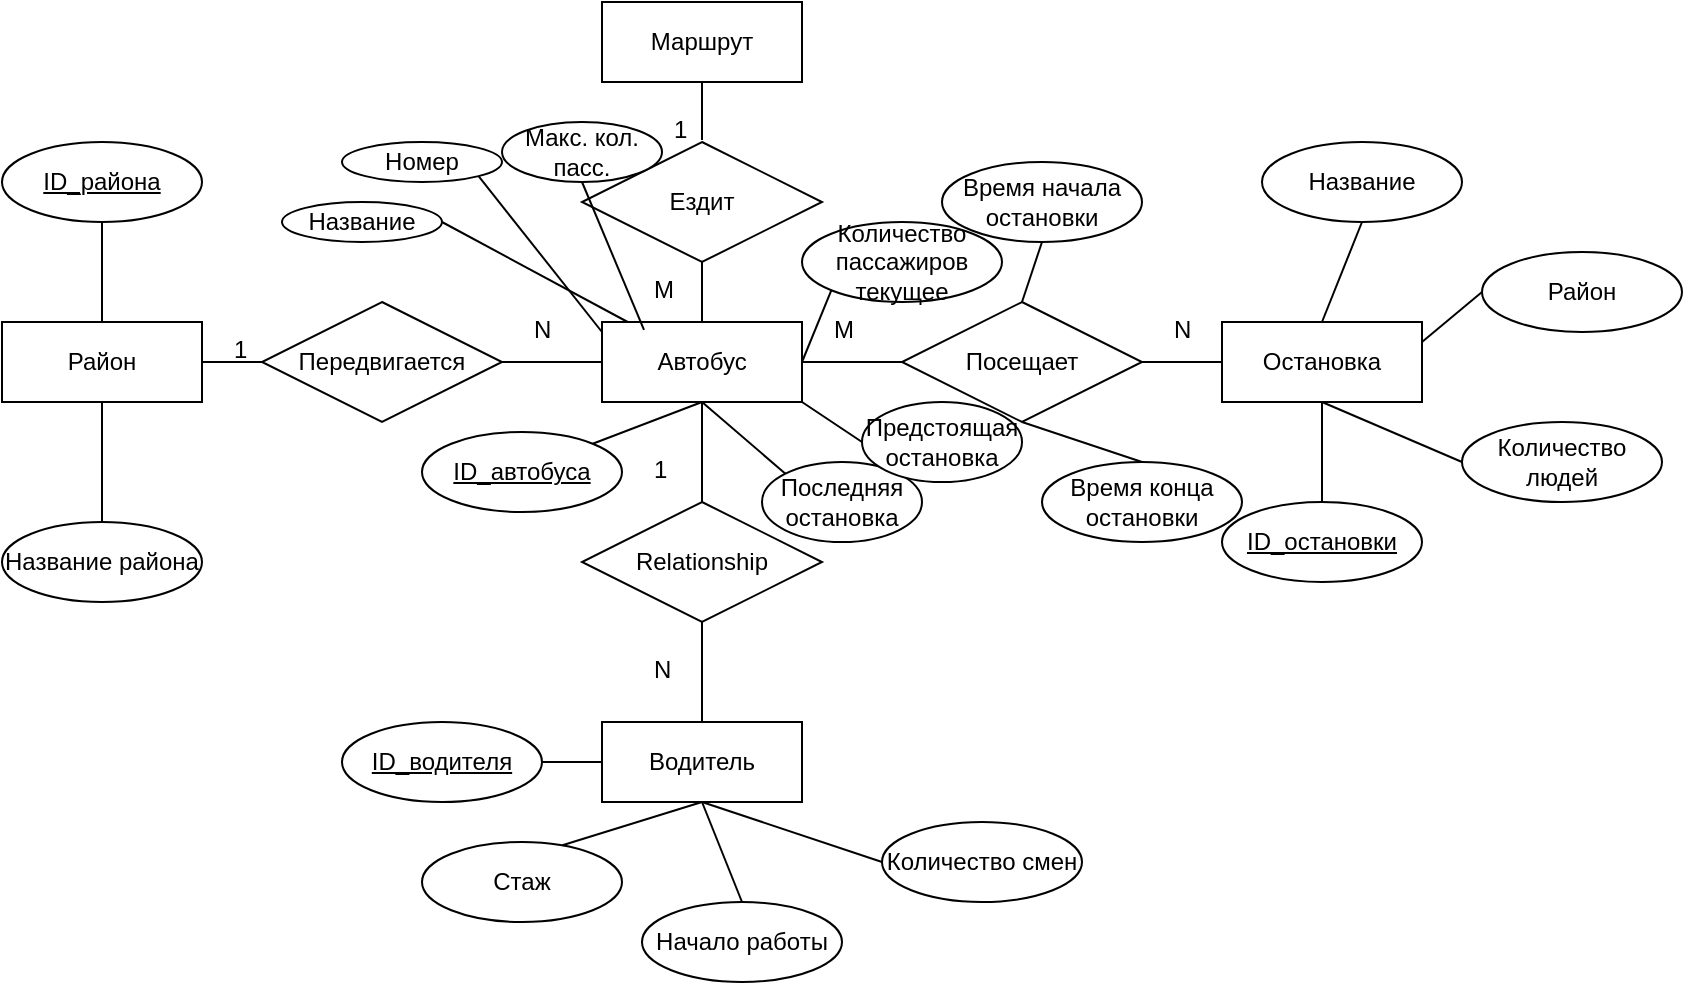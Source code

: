 <mxfile version="22.1.4" type="github">
  <diagram name="Page-1" id="ehM1Uk2JdU_CmxQ2uJDR">
    <mxGraphModel dx="2140" dy="574" grid="1" gridSize="10" guides="1" tooltips="1" connect="1" arrows="1" fold="1" page="1" pageScale="1" pageWidth="850" pageHeight="1100" math="0" shadow="0">
      <root>
        <mxCell id="0" />
        <mxCell id="1" parent="0" />
        <mxCell id="u2qj-1X_5qv3LB7qHJZb-1" value="Автобус" style="whiteSpace=wrap;html=1;align=center;" vertex="1" parent="1">
          <mxGeometry x="80" y="200" width="100" height="40" as="geometry" />
        </mxCell>
        <mxCell id="u2qj-1X_5qv3LB7qHJZb-2" value="Остановка" style="whiteSpace=wrap;html=1;align=center;" vertex="1" parent="1">
          <mxGeometry x="390" y="200" width="100" height="40" as="geometry" />
        </mxCell>
        <mxCell id="u2qj-1X_5qv3LB7qHJZb-3" value="Посещает" style="shape=rhombus;perimeter=rhombusPerimeter;whiteSpace=wrap;html=1;align=center;" vertex="1" parent="1">
          <mxGeometry x="230" y="190" width="120" height="60" as="geometry" />
        </mxCell>
        <mxCell id="u2qj-1X_5qv3LB7qHJZb-4" value="" style="endArrow=none;html=1;rounded=0;exitX=1;exitY=0.5;exitDx=0;exitDy=0;entryX=0;entryY=0.5;entryDx=0;entryDy=0;" edge="1" parent="1" source="u2qj-1X_5qv3LB7qHJZb-1" target="u2qj-1X_5qv3LB7qHJZb-3">
          <mxGeometry relative="1" as="geometry">
            <mxPoint x="190" y="230" as="sourcePoint" />
            <mxPoint x="350" y="230" as="targetPoint" />
          </mxGeometry>
        </mxCell>
        <mxCell id="u2qj-1X_5qv3LB7qHJZb-5" value="" style="endArrow=none;html=1;rounded=0;exitX=1;exitY=0.5;exitDx=0;exitDy=0;entryX=0;entryY=0.5;entryDx=0;entryDy=0;" edge="1" parent="1" source="u2qj-1X_5qv3LB7qHJZb-3" target="u2qj-1X_5qv3LB7qHJZb-2">
          <mxGeometry relative="1" as="geometry">
            <mxPoint x="380" y="270" as="sourcePoint" />
            <mxPoint x="540" y="270" as="targetPoint" />
          </mxGeometry>
        </mxCell>
        <mxCell id="u2qj-1X_5qv3LB7qHJZb-6" value="Маршрут" style="whiteSpace=wrap;html=1;align=center;" vertex="1" parent="1">
          <mxGeometry x="80" y="40" width="100" height="40" as="geometry" />
        </mxCell>
        <mxCell id="u2qj-1X_5qv3LB7qHJZb-7" value="Ездит" style="shape=rhombus;perimeter=rhombusPerimeter;whiteSpace=wrap;html=1;align=center;" vertex="1" parent="1">
          <mxGeometry x="70" y="110" width="120" height="60" as="geometry" />
        </mxCell>
        <mxCell id="u2qj-1X_5qv3LB7qHJZb-8" value="" style="endArrow=none;html=1;rounded=0;entryX=0.5;entryY=1;entryDx=0;entryDy=0;" edge="1" parent="1" target="u2qj-1X_5qv3LB7qHJZb-7">
          <mxGeometry relative="1" as="geometry">
            <mxPoint x="130" y="200" as="sourcePoint" />
            <mxPoint x="280" y="300" as="targetPoint" />
          </mxGeometry>
        </mxCell>
        <mxCell id="u2qj-1X_5qv3LB7qHJZb-9" value="" style="endArrow=none;html=1;rounded=0;entryX=0.5;entryY=1;entryDx=0;entryDy=0;" edge="1" parent="1" target="u2qj-1X_5qv3LB7qHJZb-6">
          <mxGeometry relative="1" as="geometry">
            <mxPoint x="130" y="109" as="sourcePoint" />
            <mxPoint x="380" y="100" as="targetPoint" />
          </mxGeometry>
        </mxCell>
        <mxCell id="u2qj-1X_5qv3LB7qHJZb-10" value="Водитель" style="whiteSpace=wrap;html=1;align=center;" vertex="1" parent="1">
          <mxGeometry x="80" y="400" width="100" height="40" as="geometry" />
        </mxCell>
        <mxCell id="u2qj-1X_5qv3LB7qHJZb-11" value="Relationship" style="shape=rhombus;perimeter=rhombusPerimeter;whiteSpace=wrap;html=1;align=center;" vertex="1" parent="1">
          <mxGeometry x="70" y="290" width="120" height="60" as="geometry" />
        </mxCell>
        <mxCell id="u2qj-1X_5qv3LB7qHJZb-12" value="" style="endArrow=none;html=1;rounded=0;exitX=0.5;exitY=0;exitDx=0;exitDy=0;entryX=0.5;entryY=1;entryDx=0;entryDy=0;" edge="1" parent="1" source="u2qj-1X_5qv3LB7qHJZb-10" target="u2qj-1X_5qv3LB7qHJZb-11">
          <mxGeometry relative="1" as="geometry">
            <mxPoint x="270" y="380" as="sourcePoint" />
            <mxPoint x="430" y="380" as="targetPoint" />
          </mxGeometry>
        </mxCell>
        <mxCell id="u2qj-1X_5qv3LB7qHJZb-13" value="" style="endArrow=none;html=1;rounded=0;exitX=0.5;exitY=1;exitDx=0;exitDy=0;entryX=0.5;entryY=0;entryDx=0;entryDy=0;" edge="1" parent="1" source="u2qj-1X_5qv3LB7qHJZb-1" target="u2qj-1X_5qv3LB7qHJZb-11">
          <mxGeometry relative="1" as="geometry">
            <mxPoint x="190" y="230" as="sourcePoint" />
            <mxPoint x="350" y="230" as="targetPoint" />
          </mxGeometry>
        </mxCell>
        <mxCell id="u2qj-1X_5qv3LB7qHJZb-14" value="1" style="text;strokeColor=none;fillColor=none;spacingLeft=4;spacingRight=4;overflow=hidden;rotatable=0;points=[[0,0.5],[1,0.5]];portConstraint=eastwest;fontSize=12;whiteSpace=wrap;html=1;" vertex="1" parent="1">
          <mxGeometry x="100" y="260" width="40" height="30" as="geometry" />
        </mxCell>
        <mxCell id="u2qj-1X_5qv3LB7qHJZb-15" value="N" style="text;strokeColor=none;fillColor=none;spacingLeft=4;spacingRight=4;overflow=hidden;rotatable=0;points=[[0,0.5],[1,0.5]];portConstraint=eastwest;fontSize=12;whiteSpace=wrap;html=1;" vertex="1" parent="1">
          <mxGeometry x="100" y="360" width="40" height="30" as="geometry" />
        </mxCell>
        <mxCell id="u2qj-1X_5qv3LB7qHJZb-16" value="N" style="text;strokeColor=none;fillColor=none;spacingLeft=4;spacingRight=4;overflow=hidden;rotatable=0;points=[[0,0.5],[1,0.5]];portConstraint=eastwest;fontSize=12;whiteSpace=wrap;html=1;" vertex="1" parent="1">
          <mxGeometry x="360" y="190" width="40" height="30" as="geometry" />
        </mxCell>
        <mxCell id="u2qj-1X_5qv3LB7qHJZb-17" value="M" style="text;strokeColor=none;fillColor=none;spacingLeft=4;spacingRight=4;overflow=hidden;rotatable=0;points=[[0,0.5],[1,0.5]];portConstraint=eastwest;fontSize=12;whiteSpace=wrap;html=1;" vertex="1" parent="1">
          <mxGeometry x="190" y="190" width="40" height="30" as="geometry" />
        </mxCell>
        <mxCell id="u2qj-1X_5qv3LB7qHJZb-18" value="1" style="text;strokeColor=none;fillColor=none;spacingLeft=4;spacingRight=4;overflow=hidden;rotatable=0;points=[[0,0.5],[1,0.5]];portConstraint=eastwest;fontSize=12;whiteSpace=wrap;html=1;" vertex="1" parent="1">
          <mxGeometry x="110" y="90" width="40" height="30" as="geometry" />
        </mxCell>
        <mxCell id="u2qj-1X_5qv3LB7qHJZb-20" value="" style="endArrow=none;html=1;rounded=0;exitX=0.5;exitY=0;exitDx=0;exitDy=0;entryX=0.5;entryY=1;entryDx=0;entryDy=0;" edge="1" parent="1" source="u2qj-1X_5qv3LB7qHJZb-1" target="u2qj-1X_5qv3LB7qHJZb-19">
          <mxGeometry relative="1" as="geometry">
            <mxPoint x="130" y="200" as="sourcePoint" />
            <mxPoint x="130" y="170" as="targetPoint" />
          </mxGeometry>
        </mxCell>
        <mxCell id="u2qj-1X_5qv3LB7qHJZb-19" value="M" style="text;strokeColor=none;fillColor=none;spacingLeft=4;spacingRight=4;overflow=hidden;rotatable=0;points=[[0,0.5],[1,0.5]];portConstraint=eastwest;fontSize=12;whiteSpace=wrap;html=1;" vertex="1" parent="1">
          <mxGeometry x="100" y="170" width="40" height="30" as="geometry" />
        </mxCell>
        <mxCell id="u2qj-1X_5qv3LB7qHJZb-22" value="Район" style="whiteSpace=wrap;html=1;align=center;" vertex="1" parent="1">
          <mxGeometry x="-220" y="200" width="100" height="40" as="geometry" />
        </mxCell>
        <mxCell id="u2qj-1X_5qv3LB7qHJZb-23" value="Передвигается" style="shape=rhombus;perimeter=rhombusPerimeter;whiteSpace=wrap;html=1;align=center;" vertex="1" parent="1">
          <mxGeometry x="-90" y="190" width="120" height="60" as="geometry" />
        </mxCell>
        <mxCell id="u2qj-1X_5qv3LB7qHJZb-24" value="" style="endArrow=none;html=1;rounded=0;exitX=1;exitY=0.5;exitDx=0;exitDy=0;entryX=0;entryY=0.5;entryDx=0;entryDy=0;" edge="1" parent="1" source="u2qj-1X_5qv3LB7qHJZb-22" target="u2qj-1X_5qv3LB7qHJZb-23">
          <mxGeometry relative="1" as="geometry">
            <mxPoint x="-80" y="270" as="sourcePoint" />
            <mxPoint x="80" y="270" as="targetPoint" />
          </mxGeometry>
        </mxCell>
        <mxCell id="u2qj-1X_5qv3LB7qHJZb-25" value="" style="endArrow=none;html=1;rounded=0;exitX=1;exitY=0.5;exitDx=0;exitDy=0;entryX=0;entryY=0.5;entryDx=0;entryDy=0;" edge="1" parent="1" source="u2qj-1X_5qv3LB7qHJZb-23" target="u2qj-1X_5qv3LB7qHJZb-1">
          <mxGeometry relative="1" as="geometry">
            <mxPoint x="-110" y="230" as="sourcePoint" />
            <mxPoint x="-80" y="230" as="targetPoint" />
          </mxGeometry>
        </mxCell>
        <mxCell id="u2qj-1X_5qv3LB7qHJZb-26" value="N" style="text;strokeColor=none;fillColor=none;spacingLeft=4;spacingRight=4;overflow=hidden;rotatable=0;points=[[0,0.5],[1,0.5]];portConstraint=eastwest;fontSize=12;whiteSpace=wrap;html=1;" vertex="1" parent="1">
          <mxGeometry x="40" y="190" width="40" height="30" as="geometry" />
        </mxCell>
        <mxCell id="u2qj-1X_5qv3LB7qHJZb-27" value="1" style="text;strokeColor=none;fillColor=none;spacingLeft=4;spacingRight=4;overflow=hidden;rotatable=0;points=[[0,0.5],[1,0.5]];portConstraint=eastwest;fontSize=12;whiteSpace=wrap;html=1;" vertex="1" parent="1">
          <mxGeometry x="-110" y="200" width="40" height="30" as="geometry" />
        </mxCell>
        <mxCell id="u2qj-1X_5qv3LB7qHJZb-28" value="Название района" style="ellipse;whiteSpace=wrap;html=1;align=center;" vertex="1" parent="1">
          <mxGeometry x="-220" y="300" width="100" height="40" as="geometry" />
        </mxCell>
        <mxCell id="u2qj-1X_5qv3LB7qHJZb-29" value="ID_района" style="ellipse;whiteSpace=wrap;html=1;align=center;fontStyle=4;" vertex="1" parent="1">
          <mxGeometry x="-220" y="110" width="100" height="40" as="geometry" />
        </mxCell>
        <mxCell id="u2qj-1X_5qv3LB7qHJZb-30" value="" style="endArrow=none;html=1;rounded=0;exitX=0.5;exitY=1;exitDx=0;exitDy=0;entryX=0.5;entryY=0;entryDx=0;entryDy=0;" edge="1" parent="1" source="u2qj-1X_5qv3LB7qHJZb-22" target="u2qj-1X_5qv3LB7qHJZb-28">
          <mxGeometry relative="1" as="geometry">
            <mxPoint x="-90" y="280" as="sourcePoint" />
            <mxPoint x="70" y="280" as="targetPoint" />
          </mxGeometry>
        </mxCell>
        <mxCell id="u2qj-1X_5qv3LB7qHJZb-31" value="" style="endArrow=none;html=1;rounded=0;exitX=0.5;exitY=1;exitDx=0;exitDy=0;entryX=0.5;entryY=0;entryDx=0;entryDy=0;" edge="1" parent="1" source="u2qj-1X_5qv3LB7qHJZb-29" target="u2qj-1X_5qv3LB7qHJZb-22">
          <mxGeometry relative="1" as="geometry">
            <mxPoint x="-60" y="160" as="sourcePoint" />
            <mxPoint x="100" y="160" as="targetPoint" />
          </mxGeometry>
        </mxCell>
        <mxCell id="u2qj-1X_5qv3LB7qHJZb-32" value="ID_водителя" style="ellipse;whiteSpace=wrap;html=1;align=center;fontStyle=4;" vertex="1" parent="1">
          <mxGeometry x="-50" y="400" width="100" height="40" as="geometry" />
        </mxCell>
        <mxCell id="u2qj-1X_5qv3LB7qHJZb-33" value="Стаж" style="ellipse;whiteSpace=wrap;html=1;align=center;" vertex="1" parent="1">
          <mxGeometry x="-10" y="460" width="100" height="40" as="geometry" />
        </mxCell>
        <mxCell id="u2qj-1X_5qv3LB7qHJZb-34" value="Начало работы" style="ellipse;whiteSpace=wrap;html=1;align=center;" vertex="1" parent="1">
          <mxGeometry x="100" y="490" width="100" height="40" as="geometry" />
        </mxCell>
        <mxCell id="u2qj-1X_5qv3LB7qHJZb-35" value="Количество смен" style="ellipse;whiteSpace=wrap;html=1;align=center;" vertex="1" parent="1">
          <mxGeometry x="220" y="450" width="100" height="40" as="geometry" />
        </mxCell>
        <mxCell id="u2qj-1X_5qv3LB7qHJZb-37" value="" style="endArrow=none;html=1;rounded=0;exitX=1;exitY=0.5;exitDx=0;exitDy=0;" edge="1" parent="1" source="u2qj-1X_5qv3LB7qHJZb-32">
          <mxGeometry relative="1" as="geometry">
            <mxPoint x="70" y="420" as="sourcePoint" />
            <mxPoint x="80" y="420" as="targetPoint" />
          </mxGeometry>
        </mxCell>
        <mxCell id="u2qj-1X_5qv3LB7qHJZb-38" value="" style="endArrow=none;html=1;rounded=0;exitX=0.702;exitY=0.04;exitDx=0;exitDy=0;exitPerimeter=0;entryX=0.5;entryY=1;entryDx=0;entryDy=0;" edge="1" parent="1" source="u2qj-1X_5qv3LB7qHJZb-33" target="u2qj-1X_5qv3LB7qHJZb-10">
          <mxGeometry relative="1" as="geometry">
            <mxPoint x="60" y="430" as="sourcePoint" />
            <mxPoint x="90" y="430" as="targetPoint" />
          </mxGeometry>
        </mxCell>
        <mxCell id="u2qj-1X_5qv3LB7qHJZb-39" value="" style="endArrow=none;html=1;rounded=0;exitX=0.5;exitY=0;exitDx=0;exitDy=0;entryX=0.5;entryY=1;entryDx=0;entryDy=0;" edge="1" parent="1" source="u2qj-1X_5qv3LB7qHJZb-34" target="u2qj-1X_5qv3LB7qHJZb-10">
          <mxGeometry relative="1" as="geometry">
            <mxPoint x="70" y="472" as="sourcePoint" />
            <mxPoint x="140" y="450" as="targetPoint" />
          </mxGeometry>
        </mxCell>
        <mxCell id="u2qj-1X_5qv3LB7qHJZb-40" value="" style="endArrow=none;html=1;rounded=0;exitX=0;exitY=0.5;exitDx=0;exitDy=0;entryX=0.5;entryY=1;entryDx=0;entryDy=0;" edge="1" parent="1" source="u2qj-1X_5qv3LB7qHJZb-35" target="u2qj-1X_5qv3LB7qHJZb-10">
          <mxGeometry relative="1" as="geometry">
            <mxPoint x="160" y="500" as="sourcePoint" />
            <mxPoint x="140" y="450" as="targetPoint" />
          </mxGeometry>
        </mxCell>
        <mxCell id="u2qj-1X_5qv3LB7qHJZb-41" value="ID_остановки" style="ellipse;whiteSpace=wrap;html=1;align=center;fontStyle=4;" vertex="1" parent="1">
          <mxGeometry x="390" y="290" width="100" height="40" as="geometry" />
        </mxCell>
        <mxCell id="u2qj-1X_5qv3LB7qHJZb-42" value="Название" style="ellipse;whiteSpace=wrap;html=1;align=center;" vertex="1" parent="1">
          <mxGeometry x="410" y="110" width="100" height="40" as="geometry" />
        </mxCell>
        <mxCell id="u2qj-1X_5qv3LB7qHJZb-43" value="Район" style="ellipse;whiteSpace=wrap;html=1;align=center;" vertex="1" parent="1">
          <mxGeometry x="520" y="165" width="100" height="40" as="geometry" />
        </mxCell>
        <mxCell id="u2qj-1X_5qv3LB7qHJZb-44" value="Количество людей" style="ellipse;whiteSpace=wrap;html=1;align=center;" vertex="1" parent="1">
          <mxGeometry x="510" y="250" width="100" height="40" as="geometry" />
        </mxCell>
        <mxCell id="u2qj-1X_5qv3LB7qHJZb-45" value="" style="endArrow=none;html=1;rounded=0;exitX=0.5;exitY=1;exitDx=0;exitDy=0;entryX=0.5;entryY=0;entryDx=0;entryDy=0;" edge="1" parent="1" source="u2qj-1X_5qv3LB7qHJZb-2" target="u2qj-1X_5qv3LB7qHJZb-41">
          <mxGeometry relative="1" as="geometry">
            <mxPoint x="470" y="250" as="sourcePoint" />
            <mxPoint x="630" y="250" as="targetPoint" />
          </mxGeometry>
        </mxCell>
        <mxCell id="u2qj-1X_5qv3LB7qHJZb-46" value="" style="endArrow=none;html=1;rounded=0;exitX=0.5;exitY=1;exitDx=0;exitDy=0;entryX=0;entryY=0.5;entryDx=0;entryDy=0;" edge="1" parent="1" source="u2qj-1X_5qv3LB7qHJZb-2" target="u2qj-1X_5qv3LB7qHJZb-44">
          <mxGeometry relative="1" as="geometry">
            <mxPoint x="450" y="250" as="sourcePoint" />
            <mxPoint x="450" y="300" as="targetPoint" />
          </mxGeometry>
        </mxCell>
        <mxCell id="u2qj-1X_5qv3LB7qHJZb-47" value="" style="endArrow=none;html=1;rounded=0;exitX=1;exitY=0.25;exitDx=0;exitDy=0;entryX=0;entryY=0.5;entryDx=0;entryDy=0;" edge="1" parent="1" source="u2qj-1X_5qv3LB7qHJZb-2" target="u2qj-1X_5qv3LB7qHJZb-43">
          <mxGeometry relative="1" as="geometry">
            <mxPoint x="450" y="250" as="sourcePoint" />
            <mxPoint x="520" y="280" as="targetPoint" />
          </mxGeometry>
        </mxCell>
        <mxCell id="u2qj-1X_5qv3LB7qHJZb-48" value="" style="endArrow=none;html=1;rounded=0;exitX=0.5;exitY=0;exitDx=0;exitDy=0;entryX=0.5;entryY=1;entryDx=0;entryDy=0;" edge="1" parent="1" source="u2qj-1X_5qv3LB7qHJZb-2" target="u2qj-1X_5qv3LB7qHJZb-42">
          <mxGeometry relative="1" as="geometry">
            <mxPoint x="500" y="220" as="sourcePoint" />
            <mxPoint x="530" y="195" as="targetPoint" />
          </mxGeometry>
        </mxCell>
        <mxCell id="u2qj-1X_5qv3LB7qHJZb-49" value="Время начала остановки" style="ellipse;whiteSpace=wrap;html=1;align=center;" vertex="1" parent="1">
          <mxGeometry x="250" y="120" width="100" height="40" as="geometry" />
        </mxCell>
        <mxCell id="u2qj-1X_5qv3LB7qHJZb-50" value="Время конца остановки" style="ellipse;whiteSpace=wrap;html=1;align=center;" vertex="1" parent="1">
          <mxGeometry x="300" y="270" width="100" height="40" as="geometry" />
        </mxCell>
        <mxCell id="u2qj-1X_5qv3LB7qHJZb-51" value="" style="endArrow=none;html=1;rounded=0;exitX=0.5;exitY=1;exitDx=0;exitDy=0;entryX=0.5;entryY=0;entryDx=0;entryDy=0;" edge="1" parent="1" source="u2qj-1X_5qv3LB7qHJZb-49" target="u2qj-1X_5qv3LB7qHJZb-3">
          <mxGeometry relative="1" as="geometry">
            <mxPoint x="320" y="180" as="sourcePoint" />
            <mxPoint x="480" y="180" as="targetPoint" />
          </mxGeometry>
        </mxCell>
        <mxCell id="u2qj-1X_5qv3LB7qHJZb-52" value="" style="endArrow=none;html=1;rounded=0;exitX=0.5;exitY=1;exitDx=0;exitDy=0;entryX=0.5;entryY=0;entryDx=0;entryDy=0;" edge="1" parent="1" source="u2qj-1X_5qv3LB7qHJZb-3" target="u2qj-1X_5qv3LB7qHJZb-50">
          <mxGeometry relative="1" as="geometry">
            <mxPoint x="310" y="170" as="sourcePoint" />
            <mxPoint x="300" y="200" as="targetPoint" />
          </mxGeometry>
        </mxCell>
        <mxCell id="u2qj-1X_5qv3LB7qHJZb-54" value="ID_автобуса" style="ellipse;whiteSpace=wrap;html=1;align=center;fontStyle=4;" vertex="1" parent="1">
          <mxGeometry x="-10" y="255" width="100" height="40" as="geometry" />
        </mxCell>
        <mxCell id="u2qj-1X_5qv3LB7qHJZb-56" value="" style="endArrow=none;html=1;rounded=0;exitX=1;exitY=0;exitDx=0;exitDy=0;entryX=0.5;entryY=1;entryDx=0;entryDy=0;" edge="1" parent="1" source="u2qj-1X_5qv3LB7qHJZb-54" target="u2qj-1X_5qv3LB7qHJZb-1">
          <mxGeometry relative="1" as="geometry">
            <mxPoint x="90" y="250" as="sourcePoint" />
            <mxPoint x="260" y="250" as="targetPoint" />
          </mxGeometry>
        </mxCell>
        <mxCell id="u2qj-1X_5qv3LB7qHJZb-58" value="Название" style="ellipse;whiteSpace=wrap;html=1;align=center;" vertex="1" parent="1">
          <mxGeometry x="-80" y="140" width="80" height="20" as="geometry" />
        </mxCell>
        <mxCell id="u2qj-1X_5qv3LB7qHJZb-59" value="Номер" style="ellipse;whiteSpace=wrap;html=1;align=center;" vertex="1" parent="1">
          <mxGeometry x="-50" y="110" width="80" height="20" as="geometry" />
        </mxCell>
        <mxCell id="u2qj-1X_5qv3LB7qHJZb-60" value="Макс. кол. пасс." style="ellipse;whiteSpace=wrap;html=1;align=center;" vertex="1" parent="1">
          <mxGeometry x="30" y="100" width="80" height="30" as="geometry" />
        </mxCell>
        <mxCell id="u2qj-1X_5qv3LB7qHJZb-61" value="" style="endArrow=none;html=1;rounded=0;exitX=0.5;exitY=1;exitDx=0;exitDy=0;entryX=0.025;entryY=1.133;entryDx=0;entryDy=0;entryPerimeter=0;" edge="1" parent="1" source="u2qj-1X_5qv3LB7qHJZb-60" target="u2qj-1X_5qv3LB7qHJZb-19">
          <mxGeometry relative="1" as="geometry">
            <mxPoint x="40" y="160" as="sourcePoint" />
            <mxPoint x="200" y="160" as="targetPoint" />
          </mxGeometry>
        </mxCell>
        <mxCell id="u2qj-1X_5qv3LB7qHJZb-62" value="" style="endArrow=none;html=1;rounded=0;exitX=1;exitY=1;exitDx=0;exitDy=0;entryX=1;entryY=0.5;entryDx=0;entryDy=0;" edge="1" parent="1" source="u2qj-1X_5qv3LB7qHJZb-59" target="u2qj-1X_5qv3LB7qHJZb-26">
          <mxGeometry relative="1" as="geometry">
            <mxPoint x="10" y="160" as="sourcePoint" />
            <mxPoint x="170" y="160" as="targetPoint" />
          </mxGeometry>
        </mxCell>
        <mxCell id="u2qj-1X_5qv3LB7qHJZb-63" value="" style="line;strokeWidth=1;rotatable=0;dashed=0;labelPosition=right;align=left;verticalAlign=middle;spacingTop=0;spacingLeft=6;points=[];portConstraint=eastwest;" vertex="1" parent="1">
          <mxGeometry y="190" height="10" as="geometry" />
        </mxCell>
        <mxCell id="u2qj-1X_5qv3LB7qHJZb-65" value="" style="endArrow=none;html=1;rounded=0;exitX=1;exitY=0.5;exitDx=0;exitDy=0;" edge="1" parent="1" source="u2qj-1X_5qv3LB7qHJZb-58" target="u2qj-1X_5qv3LB7qHJZb-1">
          <mxGeometry relative="1" as="geometry">
            <mxPoint x="30" y="170" as="sourcePoint" />
            <mxPoint x="190" y="170" as="targetPoint" />
          </mxGeometry>
        </mxCell>
        <mxCell id="u2qj-1X_5qv3LB7qHJZb-67" value="Количество пассажиров текущее" style="ellipse;whiteSpace=wrap;html=1;align=center;" vertex="1" parent="1">
          <mxGeometry x="180" y="150" width="100" height="40" as="geometry" />
        </mxCell>
        <mxCell id="u2qj-1X_5qv3LB7qHJZb-68" value="" style="endArrow=none;html=1;rounded=0;exitX=1;exitY=0.5;exitDx=0;exitDy=0;entryX=0;entryY=1;entryDx=0;entryDy=0;" edge="1" parent="1" source="u2qj-1X_5qv3LB7qHJZb-1" target="u2qj-1X_5qv3LB7qHJZb-67">
          <mxGeometry relative="1" as="geometry">
            <mxPoint x="200" y="260" as="sourcePoint" />
            <mxPoint x="360" y="260" as="targetPoint" />
          </mxGeometry>
        </mxCell>
        <mxCell id="u2qj-1X_5qv3LB7qHJZb-69" value="Последняя остановка" style="ellipse;whiteSpace=wrap;html=1;align=center;" vertex="1" parent="1">
          <mxGeometry x="160" y="270" width="80" height="40" as="geometry" />
        </mxCell>
        <mxCell id="u2qj-1X_5qv3LB7qHJZb-70" value="Предстоящая остановка" style="ellipse;whiteSpace=wrap;html=1;align=center;" vertex="1" parent="1">
          <mxGeometry x="210" y="240" width="80" height="40" as="geometry" />
        </mxCell>
        <mxCell id="u2qj-1X_5qv3LB7qHJZb-71" value="" style="endArrow=none;html=1;rounded=0;exitX=0.5;exitY=1;exitDx=0;exitDy=0;entryX=0;entryY=0;entryDx=0;entryDy=0;" edge="1" parent="1" source="u2qj-1X_5qv3LB7qHJZb-1" target="u2qj-1X_5qv3LB7qHJZb-69">
          <mxGeometry relative="1" as="geometry">
            <mxPoint x="160" y="270" as="sourcePoint" />
            <mxPoint x="320" y="270" as="targetPoint" />
          </mxGeometry>
        </mxCell>
        <mxCell id="u2qj-1X_5qv3LB7qHJZb-72" value="" style="endArrow=none;html=1;rounded=0;exitX=1;exitY=1;exitDx=0;exitDy=0;entryX=0;entryY=0.5;entryDx=0;entryDy=0;" edge="1" parent="1" source="u2qj-1X_5qv3LB7qHJZb-1" target="u2qj-1X_5qv3LB7qHJZb-70">
          <mxGeometry relative="1" as="geometry">
            <mxPoint x="160" y="260" as="sourcePoint" />
            <mxPoint x="320" y="260" as="targetPoint" />
          </mxGeometry>
        </mxCell>
      </root>
    </mxGraphModel>
  </diagram>
</mxfile>
